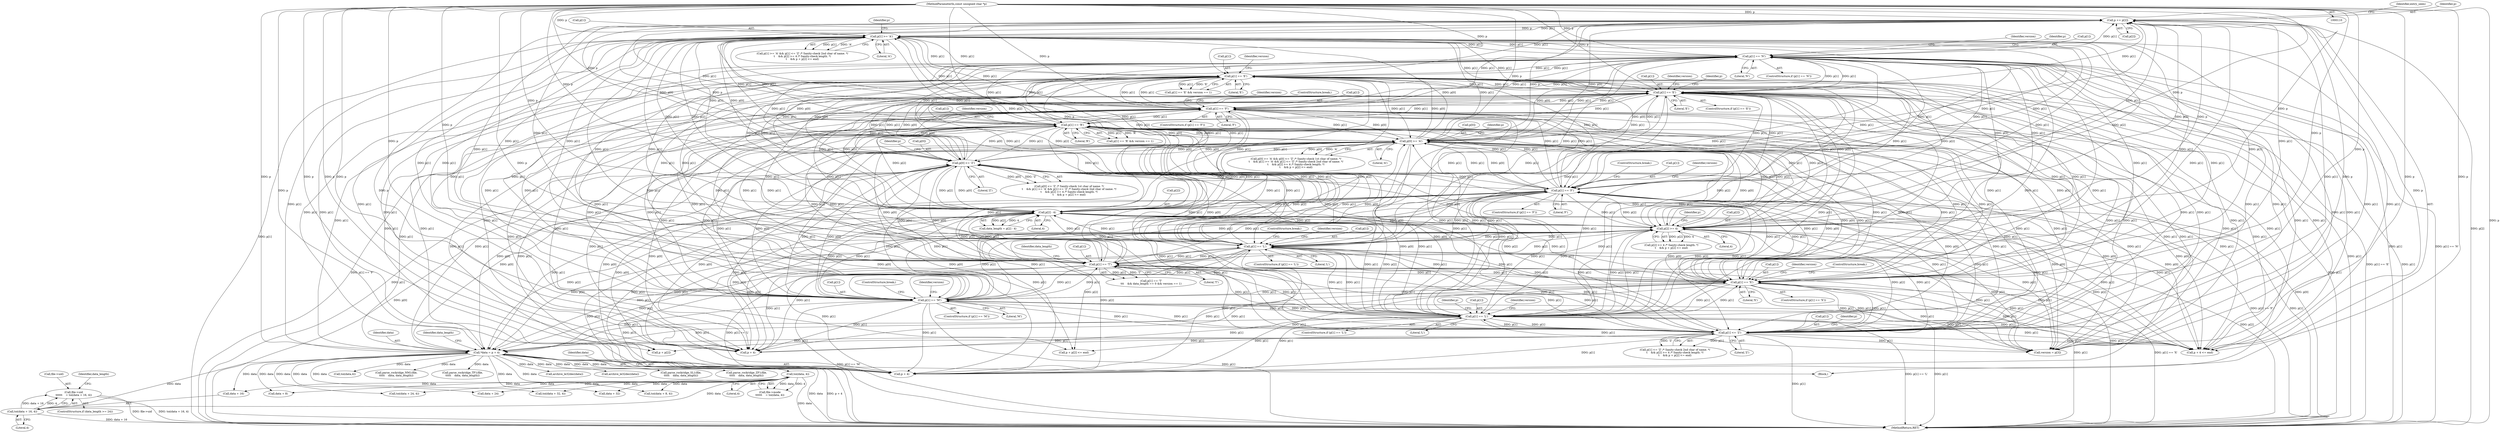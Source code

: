 digraph "0_libarchive_8312eaa576014cd9b965012af51bc1f967b12423@pointer" {
"1000391" [label="(Call,file->uid\n\t\t\t\t\t\t    = toi(data + 16, 4))"];
"1000395" [label="(Call,toi(data + 16, 4))"];
"1000176" [label="(Call,*data = p + 4)"];
"1000309" [label="(Call,p[1] == 'N')"];
"1000435" [label="(Call,p[1] == 'E')"];
"1000150" [label="(Call,p[1] >= 'A')"];
"1000202" [label="(Call,p[1] == 'E')"];
"1000520" [label="(Call,p[1] == 'F')"];
"1000457" [label="(Call,p[1] == 'R')"];
"1000113" [label="(MethodParameterIn,const unsigned char *p)"];
"1000138" [label="(Call,p[0] >= 'A')"];
"1000144" [label="(Call,p[0] <= 'Z')"];
"1000543" [label="(Call,p[1] == 'F')"];
"1000249" [label="(Call,p[1] == 'L')"];
"1000156" [label="(Call,p[1] <= 'Z')"];
"1000469" [label="(Call,p[1] == 'L')"];
"1000286" [label="(Call,p[1] == 'M')"];
"1000352" [label="(Call,p[1] == 'X')"];
"1000492" [label="(Call,p[1] == 'T')"];
"1000162" [label="(Call,p[2] >= 4)"];
"1000184" [label="(Call,p[2] - 4)"];
"1000560" [label="(Call,p += p[2])"];
"1000371" [label="(Call,toi(data, 4))"];
"1000183" [label="(Identifier,data_length)"];
"1000174" [label="(Block,)"];
"1000309" [label="(Call,p[1] == 'N')"];
"1000387" [label="(ControlStructure,if (data_length >= 24))"];
"1000178" [label="(Call,p + 4)"];
"1000146" [label="(Identifier,p)"];
"1000290" [label="(Literal,'M')"];
"1000560" [label="(Call,p += p[2])"];
"1000499" [label="(Identifier,data_length)"];
"1000144" [label="(Call,p[0] <= 'Z')"];
"1000156" [label="(Call,p[1] <= 'Z')"];
"1000436" [label="(Call,p[1])"];
"1000353" [label="(Call,p[1])"];
"1000286" [label="(Call,p[1] == 'M')"];
"1000151" [label="(Call,p[1])"];
"1000287" [label="(Call,p[1])"];
"1000202" [label="(Call,p[1] == 'E')"];
"1000168" [label="(Call,p + p[2])"];
"1000371" [label="(Call,toi(data, 4))"];
"1000161" [label="(Call,p[2] >= 4 /* Sanity-check length. */\n\t    && p + p[2] <= end)"];
"1000583" [label="(MethodReturn,RET)"];
"1000352" [label="(Call,p[1] == 'X')"];
"1000176" [label="(Call,*data = p + 4)"];
"1000139" [label="(Call,p[0])"];
"1000148" [label="(Literal,'Z')"];
"1000258" [label="(Identifier,version)"];
"1000306" [label="(ControlStructure,break;)"];
"1000145" [label="(Call,p[0])"];
"1000367" [label="(Call,file->mode\n\t\t\t\t\t\t    = toi(data, 4))"];
"1000220" [label="(Call,archive_le32dec(data))"];
"1000249" [label="(Call,p[1] == 'L')"];
"1000391" [label="(Call,file->uid\n\t\t\t\t\t\t    = toi(data + 16, 4))"];
"1000566" [label="(Identifier,entry_seen)"];
"1000360" [label="(Identifier,version)"];
"1000434" [label="(Call,p[1] == 'E' && version == 1)"];
"1000158" [label="(Identifier,p)"];
"1000313" [label="(Literal,'N')"];
"1000392" [label="(Call,file->uid)"];
"1000561" [label="(Identifier,p)"];
"1000456" [label="(Call,p[1] == 'R' && version == 1)"];
"1000408" [label="(Call,toi(data + 24, 4))"];
"1000190" [label="(Call,version = p[3])"];
"1000562" [label="(Call,p[2])"];
"1000477" [label="(Identifier,version)"];
"1000491" [label="(Call,p[1] == 'T'\n\t\t\t    && data_length == 0 && version == 1)"];
"1000494" [label="(Identifier,p)"];
"1000143" [label="(Call,p[0] <= 'Z' /* Sanity-check 1st char of name. */\n\t    && p[1] >= 'A' && p[1] <= 'Z' /* Sanity-check 2nd char of name. */\n\t    && p[2] >= 4 /* Sanity-check length. */\n\t    && p + p[2] <= end)"];
"1000285" [label="(ControlStructure,if (p[1] == 'M'))"];
"1000493" [label="(Call,p[1])"];
"1000162" [label="(Call,p[2] >= 4)"];
"1000519" [label="(ControlStructure,if (p[1] == 'F'))"];
"1000557" [label="(ControlStructure,break;)"];
"1000547" [label="(Literal,'F')"];
"1000520" [label="(Call,p[1] == 'F')"];
"1000137" [label="(Call,p[0] >= 'A' && p[0] <= 'Z' /* Sanity-check 1st char of name. */\n\t    && p[1] >= 'A' && p[1] <= 'Z' /* Sanity-check 2nd char of name. */\n\t    && p[2] >= 4 /* Sanity-check length. */\n\t    && p + p[2] <= end)"];
"1000396" [label="(Call,data + 16)"];
"1000206" [label="(Literal,'E')"];
"1000351" [label="(ControlStructure,if (p[1] == 'X'))"];
"1000469" [label="(Call,p[1] == 'L')"];
"1000276" [label="(Call,archive_le32dec(data))"];
"1000166" [label="(Literal,4)"];
"1000470" [label="(Call,p[1])"];
"1000402" [label="(Identifier,data_length)"];
"1000457" [label="(Call,p[1] == 'R')"];
"1000480" [label="(Call,parse_rockridge_SL1(file,\n\t\t\t\t\t    data, data_length))"];
"1000169" [label="(Identifier,p)"];
"1000185" [label="(Call,p[2])"];
"1000431" [label="(ControlStructure,break;)"];
"1000435" [label="(Call,p[1] == 'E')"];
"1000544" [label="(Call,p[1])"];
"1000373" [label="(Literal,4)"];
"1000553" [label="(Call,parse_rockridge_ZF1(file,\n\t\t\t\t\t    data, data_length))"];
"1000458" [label="(Call,p[1])"];
"1000441" [label="(Identifier,version)"];
"1000540" [label="(ControlStructure,break;)"];
"1000177" [label="(Identifier,data)"];
"1000182" [label="(Call,data_length = p[2] - 4)"];
"1000138" [label="(Call,p[0] >= 'A')"];
"1000318" [label="(Identifier,version)"];
"1000149" [label="(Call,p[1] >= 'A' && p[1] <= 'Z' /* Sanity-check 2nd char of name. */\n\t    && p[2] >= 4 /* Sanity-check length. */\n\t    && p + p[2] <= end)"];
"1000155" [label="(Call,p[1] <= 'Z' /* Sanity-check 2nd char of name. */\n\t    && p[2] >= 4 /* Sanity-check length. */\n\t    && p + p[2] <= end)"];
"1000421" [label="(Call,toi(data + 32, 4))"];
"1000253" [label="(Literal,'L')"];
"1000201" [label="(ControlStructure,if (p[1] == 'E'))"];
"1000250" [label="(Call,p[1])"];
"1000133" [label="(Call,p + 4)"];
"1000308" [label="(ControlStructure,if (p[1] == 'N'))"];
"1000328" [label="(Call,toi(data,4))"];
"1000157" [label="(Call,p[1])"];
"1000297" [label="(Call,parse_rockridge_NM1(file,\n\t\t\t\t\t    data, data_length))"];
"1000294" [label="(Identifier,version)"];
"1000439" [label="(Literal,'E')"];
"1000132" [label="(Call,p + 4 <= end)"];
"1000154" [label="(Literal,'A')"];
"1000492" [label="(Call,p[1] == 'T')"];
"1000463" [label="(Identifier,version)"];
"1000163" [label="(Call,p[2])"];
"1000113" [label="(MethodParameterIn,const unsigned char *p)"];
"1000382" [label="(Call,toi(data + 8, 4))"];
"1000551" [label="(Identifier,version)"];
"1000543" [label="(Call,p[1] == 'F')"];
"1000468" [label="(ControlStructure,if (p[1] == 'L'))"];
"1000422" [label="(Call,data + 32)"];
"1000211" [label="(Identifier,version)"];
"1000150" [label="(Call,p[1] >= 'A')"];
"1000354" [label="(Identifier,p)"];
"1000372" [label="(Identifier,data)"];
"1000531" [label="(Call,parse_rockridge_TF1(file,\n\t\t\t\t\t    data, data_length))"];
"1000383" [label="(Call,data + 8)"];
"1000142" [label="(Literal,'A')"];
"1000188" [label="(Literal,4)"];
"1000310" [label="(Call,p[1])"];
"1000251" [label="(Identifier,p)"];
"1000542" [label="(ControlStructure,if (p[1] == 'F'))"];
"1000283" [label="(ControlStructure,break;)"];
"1000496" [label="(Literal,'T')"];
"1000521" [label="(Call,p[1])"];
"1000399" [label="(Literal,4)"];
"1000152" [label="(Identifier,p)"];
"1000524" [label="(Literal,'F')"];
"1000409" [label="(Call,data + 24)"];
"1000164" [label="(Identifier,p)"];
"1000248" [label="(ControlStructure,if (p[1] == 'L'))"];
"1000473" [label="(Literal,'L')"];
"1000461" [label="(Literal,'R')"];
"1000203" [label="(Call,p[1])"];
"1000528" [label="(Identifier,version)"];
"1000160" [label="(Literal,'Z')"];
"1000356" [label="(Literal,'X')"];
"1000167" [label="(Call,p + p[2] <= end)"];
"1000395" [label="(Call,toi(data + 16, 4))"];
"1000184" [label="(Call,p[2] - 4)"];
"1000391" -> "1000387"  [label="AST: "];
"1000391" -> "1000395"  [label="CFG: "];
"1000392" -> "1000391"  [label="AST: "];
"1000395" -> "1000391"  [label="AST: "];
"1000402" -> "1000391"  [label="CFG: "];
"1000391" -> "1000583"  [label="DDG: file->uid"];
"1000391" -> "1000583"  [label="DDG: toi(data + 16, 4)"];
"1000395" -> "1000391"  [label="DDG: data + 16"];
"1000395" -> "1000391"  [label="DDG: 4"];
"1000395" -> "1000399"  [label="CFG: "];
"1000396" -> "1000395"  [label="AST: "];
"1000399" -> "1000395"  [label="AST: "];
"1000395" -> "1000583"  [label="DDG: data + 16"];
"1000176" -> "1000395"  [label="DDG: data"];
"1000371" -> "1000395"  [label="DDG: data"];
"1000176" -> "1000174"  [label="AST: "];
"1000176" -> "1000178"  [label="CFG: "];
"1000177" -> "1000176"  [label="AST: "];
"1000178" -> "1000176"  [label="AST: "];
"1000183" -> "1000176"  [label="CFG: "];
"1000176" -> "1000583"  [label="DDG: p + 4"];
"1000176" -> "1000583"  [label="DDG: data"];
"1000309" -> "1000176"  [label="DDG: p[1]"];
"1000435" -> "1000176"  [label="DDG: p[1]"];
"1000138" -> "1000176"  [label="DDG: p[0]"];
"1000202" -> "1000176"  [label="DDG: p[1]"];
"1000520" -> "1000176"  [label="DDG: p[1]"];
"1000249" -> "1000176"  [label="DDG: p[1]"];
"1000150" -> "1000176"  [label="DDG: p[1]"];
"1000156" -> "1000176"  [label="DDG: p[1]"];
"1000286" -> "1000176"  [label="DDG: p[1]"];
"1000352" -> "1000176"  [label="DDG: p[1]"];
"1000492" -> "1000176"  [label="DDG: p[1]"];
"1000144" -> "1000176"  [label="DDG: p[0]"];
"1000457" -> "1000176"  [label="DDG: p[1]"];
"1000543" -> "1000176"  [label="DDG: p[1]"];
"1000162" -> "1000176"  [label="DDG: p[2]"];
"1000469" -> "1000176"  [label="DDG: p[1]"];
"1000113" -> "1000176"  [label="DDG: p"];
"1000184" -> "1000176"  [label="DDG: p[2]"];
"1000176" -> "1000220"  [label="DDG: data"];
"1000176" -> "1000276"  [label="DDG: data"];
"1000176" -> "1000297"  [label="DDG: data"];
"1000176" -> "1000328"  [label="DDG: data"];
"1000176" -> "1000371"  [label="DDG: data"];
"1000176" -> "1000382"  [label="DDG: data"];
"1000176" -> "1000383"  [label="DDG: data"];
"1000176" -> "1000396"  [label="DDG: data"];
"1000176" -> "1000408"  [label="DDG: data"];
"1000176" -> "1000409"  [label="DDG: data"];
"1000176" -> "1000421"  [label="DDG: data"];
"1000176" -> "1000422"  [label="DDG: data"];
"1000176" -> "1000480"  [label="DDG: data"];
"1000176" -> "1000531"  [label="DDG: data"];
"1000176" -> "1000553"  [label="DDG: data"];
"1000309" -> "1000308"  [label="AST: "];
"1000309" -> "1000313"  [label="CFG: "];
"1000310" -> "1000309"  [label="AST: "];
"1000313" -> "1000309"  [label="AST: "];
"1000318" -> "1000309"  [label="CFG: "];
"1000354" -> "1000309"  [label="CFG: "];
"1000309" -> "1000583"  [label="DDG: p[1]"];
"1000309" -> "1000583"  [label="DDG: p[1] == 'N'"];
"1000309" -> "1000132"  [label="DDG: p[1]"];
"1000309" -> "1000133"  [label="DDG: p[1]"];
"1000309" -> "1000138"  [label="DDG: p[1]"];
"1000309" -> "1000144"  [label="DDG: p[1]"];
"1000309" -> "1000150"  [label="DDG: p[1]"];
"1000309" -> "1000156"  [label="DDG: p[1]"];
"1000309" -> "1000162"  [label="DDG: p[1]"];
"1000309" -> "1000178"  [label="DDG: p[1]"];
"1000309" -> "1000184"  [label="DDG: p[1]"];
"1000309" -> "1000190"  [label="DDG: p[1]"];
"1000309" -> "1000202"  [label="DDG: p[1]"];
"1000309" -> "1000249"  [label="DDG: p[1]"];
"1000309" -> "1000286"  [label="DDG: p[1]"];
"1000435" -> "1000309"  [label="DDG: p[1]"];
"1000150" -> "1000309"  [label="DDG: p[1]"];
"1000202" -> "1000309"  [label="DDG: p[1]"];
"1000520" -> "1000309"  [label="DDG: p[1]"];
"1000457" -> "1000309"  [label="DDG: p[1]"];
"1000543" -> "1000309"  [label="DDG: p[1]"];
"1000249" -> "1000309"  [label="DDG: p[1]"];
"1000469" -> "1000309"  [label="DDG: p[1]"];
"1000156" -> "1000309"  [label="DDG: p[1]"];
"1000286" -> "1000309"  [label="DDG: p[1]"];
"1000352" -> "1000309"  [label="DDG: p[1]"];
"1000492" -> "1000309"  [label="DDG: p[1]"];
"1000113" -> "1000309"  [label="DDG: p"];
"1000138" -> "1000309"  [label="DDG: p[0]"];
"1000144" -> "1000309"  [label="DDG: p[0]"];
"1000162" -> "1000309"  [label="DDG: p[2]"];
"1000184" -> "1000309"  [label="DDG: p[2]"];
"1000309" -> "1000352"  [label="DDG: p[1]"];
"1000309" -> "1000435"  [label="DDG: p[1]"];
"1000309" -> "1000457"  [label="DDG: p[1]"];
"1000309" -> "1000469"  [label="DDG: p[1]"];
"1000309" -> "1000492"  [label="DDG: p[1]"];
"1000309" -> "1000520"  [label="DDG: p[1]"];
"1000309" -> "1000543"  [label="DDG: p[1]"];
"1000309" -> "1000560"  [label="DDG: p[1]"];
"1000435" -> "1000434"  [label="AST: "];
"1000435" -> "1000439"  [label="CFG: "];
"1000436" -> "1000435"  [label="AST: "];
"1000439" -> "1000435"  [label="AST: "];
"1000441" -> "1000435"  [label="CFG: "];
"1000434" -> "1000435"  [label="CFG: "];
"1000435" -> "1000583"  [label="DDG: p[1]"];
"1000435" -> "1000132"  [label="DDG: p[1]"];
"1000435" -> "1000133"  [label="DDG: p[1]"];
"1000435" -> "1000138"  [label="DDG: p[1]"];
"1000435" -> "1000144"  [label="DDG: p[1]"];
"1000435" -> "1000150"  [label="DDG: p[1]"];
"1000435" -> "1000156"  [label="DDG: p[1]"];
"1000435" -> "1000162"  [label="DDG: p[1]"];
"1000435" -> "1000178"  [label="DDG: p[1]"];
"1000435" -> "1000184"  [label="DDG: p[1]"];
"1000435" -> "1000190"  [label="DDG: p[1]"];
"1000435" -> "1000202"  [label="DDG: p[1]"];
"1000435" -> "1000249"  [label="DDG: p[1]"];
"1000435" -> "1000286"  [label="DDG: p[1]"];
"1000435" -> "1000352"  [label="DDG: p[1]"];
"1000435" -> "1000434"  [label="DDG: p[1]"];
"1000435" -> "1000434"  [label="DDG: 'E'"];
"1000150" -> "1000435"  [label="DDG: p[1]"];
"1000202" -> "1000435"  [label="DDG: p[1]"];
"1000520" -> "1000435"  [label="DDG: p[1]"];
"1000457" -> "1000435"  [label="DDG: p[1]"];
"1000543" -> "1000435"  [label="DDG: p[1]"];
"1000249" -> "1000435"  [label="DDG: p[1]"];
"1000469" -> "1000435"  [label="DDG: p[1]"];
"1000156" -> "1000435"  [label="DDG: p[1]"];
"1000286" -> "1000435"  [label="DDG: p[1]"];
"1000352" -> "1000435"  [label="DDG: p[1]"];
"1000492" -> "1000435"  [label="DDG: p[1]"];
"1000113" -> "1000435"  [label="DDG: p"];
"1000138" -> "1000435"  [label="DDG: p[0]"];
"1000144" -> "1000435"  [label="DDG: p[0]"];
"1000162" -> "1000435"  [label="DDG: p[2]"];
"1000184" -> "1000435"  [label="DDG: p[2]"];
"1000435" -> "1000457"  [label="DDG: p[1]"];
"1000435" -> "1000469"  [label="DDG: p[1]"];
"1000435" -> "1000492"  [label="DDG: p[1]"];
"1000435" -> "1000520"  [label="DDG: p[1]"];
"1000435" -> "1000543"  [label="DDG: p[1]"];
"1000435" -> "1000560"  [label="DDG: p[1]"];
"1000150" -> "1000149"  [label="AST: "];
"1000150" -> "1000154"  [label="CFG: "];
"1000151" -> "1000150"  [label="AST: "];
"1000154" -> "1000150"  [label="AST: "];
"1000158" -> "1000150"  [label="CFG: "];
"1000149" -> "1000150"  [label="CFG: "];
"1000150" -> "1000583"  [label="DDG: p[1]"];
"1000150" -> "1000132"  [label="DDG: p[1]"];
"1000150" -> "1000133"  [label="DDG: p[1]"];
"1000150" -> "1000138"  [label="DDG: p[1]"];
"1000150" -> "1000144"  [label="DDG: p[1]"];
"1000150" -> "1000149"  [label="DDG: p[1]"];
"1000150" -> "1000149"  [label="DDG: 'A'"];
"1000202" -> "1000150"  [label="DDG: p[1]"];
"1000520" -> "1000150"  [label="DDG: p[1]"];
"1000457" -> "1000150"  [label="DDG: p[1]"];
"1000543" -> "1000150"  [label="DDG: p[1]"];
"1000249" -> "1000150"  [label="DDG: p[1]"];
"1000469" -> "1000150"  [label="DDG: p[1]"];
"1000156" -> "1000150"  [label="DDG: p[1]"];
"1000286" -> "1000150"  [label="DDG: p[1]"];
"1000352" -> "1000150"  [label="DDG: p[1]"];
"1000492" -> "1000150"  [label="DDG: p[1]"];
"1000113" -> "1000150"  [label="DDG: p"];
"1000138" -> "1000150"  [label="DDG: p[0]"];
"1000560" -> "1000150"  [label="DDG: p"];
"1000144" -> "1000150"  [label="DDG: p[0]"];
"1000162" -> "1000150"  [label="DDG: p[2]"];
"1000184" -> "1000150"  [label="DDG: p[2]"];
"1000150" -> "1000156"  [label="DDG: p[1]"];
"1000150" -> "1000162"  [label="DDG: p[1]"];
"1000150" -> "1000178"  [label="DDG: p[1]"];
"1000150" -> "1000184"  [label="DDG: p[1]"];
"1000150" -> "1000190"  [label="DDG: p[1]"];
"1000150" -> "1000202"  [label="DDG: p[1]"];
"1000150" -> "1000249"  [label="DDG: p[1]"];
"1000150" -> "1000286"  [label="DDG: p[1]"];
"1000150" -> "1000352"  [label="DDG: p[1]"];
"1000150" -> "1000457"  [label="DDG: p[1]"];
"1000150" -> "1000469"  [label="DDG: p[1]"];
"1000150" -> "1000492"  [label="DDG: p[1]"];
"1000150" -> "1000520"  [label="DDG: p[1]"];
"1000150" -> "1000543"  [label="DDG: p[1]"];
"1000150" -> "1000560"  [label="DDG: p[1]"];
"1000202" -> "1000201"  [label="AST: "];
"1000202" -> "1000206"  [label="CFG: "];
"1000203" -> "1000202"  [label="AST: "];
"1000206" -> "1000202"  [label="AST: "];
"1000211" -> "1000202"  [label="CFG: "];
"1000251" -> "1000202"  [label="CFG: "];
"1000202" -> "1000583"  [label="DDG: p[1]"];
"1000202" -> "1000583"  [label="DDG: p[1] == 'E'"];
"1000202" -> "1000132"  [label="DDG: p[1]"];
"1000202" -> "1000133"  [label="DDG: p[1]"];
"1000202" -> "1000138"  [label="DDG: p[1]"];
"1000202" -> "1000144"  [label="DDG: p[1]"];
"1000202" -> "1000156"  [label="DDG: p[1]"];
"1000202" -> "1000162"  [label="DDG: p[1]"];
"1000202" -> "1000178"  [label="DDG: p[1]"];
"1000202" -> "1000184"  [label="DDG: p[1]"];
"1000202" -> "1000190"  [label="DDG: p[1]"];
"1000520" -> "1000202"  [label="DDG: p[1]"];
"1000457" -> "1000202"  [label="DDG: p[1]"];
"1000543" -> "1000202"  [label="DDG: p[1]"];
"1000249" -> "1000202"  [label="DDG: p[1]"];
"1000469" -> "1000202"  [label="DDG: p[1]"];
"1000156" -> "1000202"  [label="DDG: p[1]"];
"1000286" -> "1000202"  [label="DDG: p[1]"];
"1000352" -> "1000202"  [label="DDG: p[1]"];
"1000492" -> "1000202"  [label="DDG: p[1]"];
"1000113" -> "1000202"  [label="DDG: p"];
"1000138" -> "1000202"  [label="DDG: p[0]"];
"1000144" -> "1000202"  [label="DDG: p[0]"];
"1000162" -> "1000202"  [label="DDG: p[2]"];
"1000184" -> "1000202"  [label="DDG: p[2]"];
"1000202" -> "1000249"  [label="DDG: p[1]"];
"1000202" -> "1000286"  [label="DDG: p[1]"];
"1000202" -> "1000352"  [label="DDG: p[1]"];
"1000202" -> "1000457"  [label="DDG: p[1]"];
"1000202" -> "1000469"  [label="DDG: p[1]"];
"1000202" -> "1000492"  [label="DDG: p[1]"];
"1000202" -> "1000520"  [label="DDG: p[1]"];
"1000202" -> "1000543"  [label="DDG: p[1]"];
"1000202" -> "1000560"  [label="DDG: p[1]"];
"1000520" -> "1000519"  [label="AST: "];
"1000520" -> "1000524"  [label="CFG: "];
"1000521" -> "1000520"  [label="AST: "];
"1000524" -> "1000520"  [label="AST: "];
"1000528" -> "1000520"  [label="CFG: "];
"1000540" -> "1000520"  [label="CFG: "];
"1000520" -> "1000583"  [label="DDG: p[1] == 'F'"];
"1000520" -> "1000583"  [label="DDG: p[1]"];
"1000520" -> "1000132"  [label="DDG: p[1]"];
"1000520" -> "1000133"  [label="DDG: p[1]"];
"1000520" -> "1000138"  [label="DDG: p[1]"];
"1000520" -> "1000144"  [label="DDG: p[1]"];
"1000520" -> "1000156"  [label="DDG: p[1]"];
"1000520" -> "1000162"  [label="DDG: p[1]"];
"1000520" -> "1000178"  [label="DDG: p[1]"];
"1000520" -> "1000184"  [label="DDG: p[1]"];
"1000520" -> "1000190"  [label="DDG: p[1]"];
"1000520" -> "1000249"  [label="DDG: p[1]"];
"1000520" -> "1000286"  [label="DDG: p[1]"];
"1000520" -> "1000352"  [label="DDG: p[1]"];
"1000520" -> "1000457"  [label="DDG: p[1]"];
"1000520" -> "1000469"  [label="DDG: p[1]"];
"1000520" -> "1000492"  [label="DDG: p[1]"];
"1000457" -> "1000520"  [label="DDG: p[1]"];
"1000543" -> "1000520"  [label="DDG: p[1]"];
"1000249" -> "1000520"  [label="DDG: p[1]"];
"1000469" -> "1000520"  [label="DDG: p[1]"];
"1000156" -> "1000520"  [label="DDG: p[1]"];
"1000286" -> "1000520"  [label="DDG: p[1]"];
"1000352" -> "1000520"  [label="DDG: p[1]"];
"1000492" -> "1000520"  [label="DDG: p[1]"];
"1000113" -> "1000520"  [label="DDG: p"];
"1000138" -> "1000520"  [label="DDG: p[0]"];
"1000144" -> "1000520"  [label="DDG: p[0]"];
"1000162" -> "1000520"  [label="DDG: p[2]"];
"1000184" -> "1000520"  [label="DDG: p[2]"];
"1000520" -> "1000543"  [label="DDG: p[1]"];
"1000520" -> "1000560"  [label="DDG: p[1]"];
"1000457" -> "1000456"  [label="AST: "];
"1000457" -> "1000461"  [label="CFG: "];
"1000458" -> "1000457"  [label="AST: "];
"1000461" -> "1000457"  [label="AST: "];
"1000463" -> "1000457"  [label="CFG: "];
"1000456" -> "1000457"  [label="CFG: "];
"1000457" -> "1000583"  [label="DDG: p[1]"];
"1000457" -> "1000132"  [label="DDG: p[1]"];
"1000457" -> "1000133"  [label="DDG: p[1]"];
"1000457" -> "1000138"  [label="DDG: p[1]"];
"1000457" -> "1000144"  [label="DDG: p[1]"];
"1000457" -> "1000156"  [label="DDG: p[1]"];
"1000457" -> "1000162"  [label="DDG: p[1]"];
"1000457" -> "1000178"  [label="DDG: p[1]"];
"1000457" -> "1000184"  [label="DDG: p[1]"];
"1000457" -> "1000190"  [label="DDG: p[1]"];
"1000457" -> "1000249"  [label="DDG: p[1]"];
"1000457" -> "1000286"  [label="DDG: p[1]"];
"1000457" -> "1000352"  [label="DDG: p[1]"];
"1000457" -> "1000456"  [label="DDG: p[1]"];
"1000457" -> "1000456"  [label="DDG: 'R'"];
"1000113" -> "1000457"  [label="DDG: p"];
"1000138" -> "1000457"  [label="DDG: p[0]"];
"1000249" -> "1000457"  [label="DDG: p[1]"];
"1000156" -> "1000457"  [label="DDG: p[1]"];
"1000286" -> "1000457"  [label="DDG: p[1]"];
"1000352" -> "1000457"  [label="DDG: p[1]"];
"1000492" -> "1000457"  [label="DDG: p[1]"];
"1000144" -> "1000457"  [label="DDG: p[0]"];
"1000543" -> "1000457"  [label="DDG: p[1]"];
"1000162" -> "1000457"  [label="DDG: p[2]"];
"1000469" -> "1000457"  [label="DDG: p[1]"];
"1000184" -> "1000457"  [label="DDG: p[2]"];
"1000457" -> "1000469"  [label="DDG: p[1]"];
"1000457" -> "1000492"  [label="DDG: p[1]"];
"1000457" -> "1000543"  [label="DDG: p[1]"];
"1000457" -> "1000560"  [label="DDG: p[1]"];
"1000113" -> "1000110"  [label="AST: "];
"1000113" -> "1000583"  [label="DDG: p"];
"1000113" -> "1000132"  [label="DDG: p"];
"1000113" -> "1000133"  [label="DDG: p"];
"1000113" -> "1000138"  [label="DDG: p"];
"1000113" -> "1000144"  [label="DDG: p"];
"1000113" -> "1000156"  [label="DDG: p"];
"1000113" -> "1000162"  [label="DDG: p"];
"1000113" -> "1000167"  [label="DDG: p"];
"1000113" -> "1000168"  [label="DDG: p"];
"1000113" -> "1000178"  [label="DDG: p"];
"1000113" -> "1000184"  [label="DDG: p"];
"1000113" -> "1000190"  [label="DDG: p"];
"1000113" -> "1000249"  [label="DDG: p"];
"1000113" -> "1000286"  [label="DDG: p"];
"1000113" -> "1000352"  [label="DDG: p"];
"1000113" -> "1000469"  [label="DDG: p"];
"1000113" -> "1000492"  [label="DDG: p"];
"1000113" -> "1000543"  [label="DDG: p"];
"1000113" -> "1000560"  [label="DDG: p"];
"1000138" -> "1000137"  [label="AST: "];
"1000138" -> "1000142"  [label="CFG: "];
"1000139" -> "1000138"  [label="AST: "];
"1000142" -> "1000138"  [label="AST: "];
"1000146" -> "1000138"  [label="CFG: "];
"1000137" -> "1000138"  [label="CFG: "];
"1000138" -> "1000583"  [label="DDG: p[0]"];
"1000138" -> "1000132"  [label="DDG: p[0]"];
"1000138" -> "1000133"  [label="DDG: p[0]"];
"1000138" -> "1000137"  [label="DDG: p[0]"];
"1000138" -> "1000137"  [label="DDG: 'A'"];
"1000144" -> "1000138"  [label="DDG: p[0]"];
"1000543" -> "1000138"  [label="DDG: p[1]"];
"1000249" -> "1000138"  [label="DDG: p[1]"];
"1000469" -> "1000138"  [label="DDG: p[1]"];
"1000560" -> "1000138"  [label="DDG: p"];
"1000156" -> "1000138"  [label="DDG: p[1]"];
"1000286" -> "1000138"  [label="DDG: p[1]"];
"1000352" -> "1000138"  [label="DDG: p[1]"];
"1000492" -> "1000138"  [label="DDG: p[1]"];
"1000162" -> "1000138"  [label="DDG: p[2]"];
"1000184" -> "1000138"  [label="DDG: p[2]"];
"1000138" -> "1000144"  [label="DDG: p[0]"];
"1000138" -> "1000156"  [label="DDG: p[0]"];
"1000138" -> "1000162"  [label="DDG: p[0]"];
"1000138" -> "1000178"  [label="DDG: p[0]"];
"1000138" -> "1000184"  [label="DDG: p[0]"];
"1000138" -> "1000190"  [label="DDG: p[0]"];
"1000138" -> "1000249"  [label="DDG: p[0]"];
"1000138" -> "1000286"  [label="DDG: p[0]"];
"1000138" -> "1000352"  [label="DDG: p[0]"];
"1000138" -> "1000469"  [label="DDG: p[0]"];
"1000138" -> "1000492"  [label="DDG: p[0]"];
"1000138" -> "1000543"  [label="DDG: p[0]"];
"1000138" -> "1000560"  [label="DDG: p[0]"];
"1000144" -> "1000143"  [label="AST: "];
"1000144" -> "1000148"  [label="CFG: "];
"1000145" -> "1000144"  [label="AST: "];
"1000148" -> "1000144"  [label="AST: "];
"1000152" -> "1000144"  [label="CFG: "];
"1000143" -> "1000144"  [label="CFG: "];
"1000144" -> "1000583"  [label="DDG: p[0]"];
"1000144" -> "1000132"  [label="DDG: p[0]"];
"1000144" -> "1000133"  [label="DDG: p[0]"];
"1000144" -> "1000143"  [label="DDG: p[0]"];
"1000144" -> "1000143"  [label="DDG: 'Z'"];
"1000543" -> "1000144"  [label="DDG: p[1]"];
"1000249" -> "1000144"  [label="DDG: p[1]"];
"1000469" -> "1000144"  [label="DDG: p[1]"];
"1000560" -> "1000144"  [label="DDG: p"];
"1000156" -> "1000144"  [label="DDG: p[1]"];
"1000286" -> "1000144"  [label="DDG: p[1]"];
"1000352" -> "1000144"  [label="DDG: p[1]"];
"1000492" -> "1000144"  [label="DDG: p[1]"];
"1000162" -> "1000144"  [label="DDG: p[2]"];
"1000184" -> "1000144"  [label="DDG: p[2]"];
"1000144" -> "1000156"  [label="DDG: p[0]"];
"1000144" -> "1000162"  [label="DDG: p[0]"];
"1000144" -> "1000167"  [label="DDG: p[0]"];
"1000144" -> "1000168"  [label="DDG: p[0]"];
"1000144" -> "1000178"  [label="DDG: p[0]"];
"1000144" -> "1000184"  [label="DDG: p[0]"];
"1000144" -> "1000190"  [label="DDG: p[0]"];
"1000144" -> "1000249"  [label="DDG: p[0]"];
"1000144" -> "1000286"  [label="DDG: p[0]"];
"1000144" -> "1000352"  [label="DDG: p[0]"];
"1000144" -> "1000469"  [label="DDG: p[0]"];
"1000144" -> "1000492"  [label="DDG: p[0]"];
"1000144" -> "1000543"  [label="DDG: p[0]"];
"1000144" -> "1000560"  [label="DDG: p[0]"];
"1000543" -> "1000542"  [label="AST: "];
"1000543" -> "1000547"  [label="CFG: "];
"1000544" -> "1000543"  [label="AST: "];
"1000547" -> "1000543"  [label="AST: "];
"1000551" -> "1000543"  [label="CFG: "];
"1000557" -> "1000543"  [label="CFG: "];
"1000543" -> "1000583"  [label="DDG: p[1] == 'F'"];
"1000543" -> "1000583"  [label="DDG: p[1]"];
"1000543" -> "1000132"  [label="DDG: p[1]"];
"1000543" -> "1000133"  [label="DDG: p[1]"];
"1000543" -> "1000156"  [label="DDG: p[1]"];
"1000543" -> "1000162"  [label="DDG: p[1]"];
"1000543" -> "1000178"  [label="DDG: p[1]"];
"1000543" -> "1000184"  [label="DDG: p[1]"];
"1000543" -> "1000190"  [label="DDG: p[1]"];
"1000543" -> "1000249"  [label="DDG: p[1]"];
"1000543" -> "1000286"  [label="DDG: p[1]"];
"1000543" -> "1000352"  [label="DDG: p[1]"];
"1000543" -> "1000469"  [label="DDG: p[1]"];
"1000543" -> "1000492"  [label="DDG: p[1]"];
"1000249" -> "1000543"  [label="DDG: p[1]"];
"1000469" -> "1000543"  [label="DDG: p[1]"];
"1000156" -> "1000543"  [label="DDG: p[1]"];
"1000286" -> "1000543"  [label="DDG: p[1]"];
"1000352" -> "1000543"  [label="DDG: p[1]"];
"1000492" -> "1000543"  [label="DDG: p[1]"];
"1000162" -> "1000543"  [label="DDG: p[2]"];
"1000184" -> "1000543"  [label="DDG: p[2]"];
"1000543" -> "1000560"  [label="DDG: p[1]"];
"1000249" -> "1000248"  [label="AST: "];
"1000249" -> "1000253"  [label="CFG: "];
"1000250" -> "1000249"  [label="AST: "];
"1000253" -> "1000249"  [label="AST: "];
"1000258" -> "1000249"  [label="CFG: "];
"1000283" -> "1000249"  [label="CFG: "];
"1000249" -> "1000583"  [label="DDG: p[1]"];
"1000249" -> "1000583"  [label="DDG: p[1] == 'L'"];
"1000249" -> "1000132"  [label="DDG: p[1]"];
"1000249" -> "1000133"  [label="DDG: p[1]"];
"1000249" -> "1000156"  [label="DDG: p[1]"];
"1000249" -> "1000162"  [label="DDG: p[1]"];
"1000249" -> "1000178"  [label="DDG: p[1]"];
"1000249" -> "1000184"  [label="DDG: p[1]"];
"1000249" -> "1000190"  [label="DDG: p[1]"];
"1000156" -> "1000249"  [label="DDG: p[1]"];
"1000286" -> "1000249"  [label="DDG: p[1]"];
"1000352" -> "1000249"  [label="DDG: p[1]"];
"1000492" -> "1000249"  [label="DDG: p[1]"];
"1000162" -> "1000249"  [label="DDG: p[2]"];
"1000469" -> "1000249"  [label="DDG: p[1]"];
"1000184" -> "1000249"  [label="DDG: p[2]"];
"1000249" -> "1000286"  [label="DDG: p[1]"];
"1000249" -> "1000352"  [label="DDG: p[1]"];
"1000249" -> "1000469"  [label="DDG: p[1]"];
"1000249" -> "1000492"  [label="DDG: p[1]"];
"1000249" -> "1000560"  [label="DDG: p[1]"];
"1000156" -> "1000155"  [label="AST: "];
"1000156" -> "1000160"  [label="CFG: "];
"1000157" -> "1000156"  [label="AST: "];
"1000160" -> "1000156"  [label="AST: "];
"1000164" -> "1000156"  [label="CFG: "];
"1000155" -> "1000156"  [label="CFG: "];
"1000156" -> "1000583"  [label="DDG: p[1]"];
"1000156" -> "1000132"  [label="DDG: p[1]"];
"1000156" -> "1000133"  [label="DDG: p[1]"];
"1000156" -> "1000155"  [label="DDG: p[1]"];
"1000156" -> "1000155"  [label="DDG: 'Z'"];
"1000469" -> "1000156"  [label="DDG: p[1]"];
"1000560" -> "1000156"  [label="DDG: p"];
"1000286" -> "1000156"  [label="DDG: p[1]"];
"1000352" -> "1000156"  [label="DDG: p[1]"];
"1000492" -> "1000156"  [label="DDG: p[1]"];
"1000162" -> "1000156"  [label="DDG: p[2]"];
"1000184" -> "1000156"  [label="DDG: p[2]"];
"1000156" -> "1000162"  [label="DDG: p[1]"];
"1000156" -> "1000167"  [label="DDG: p[1]"];
"1000156" -> "1000168"  [label="DDG: p[1]"];
"1000156" -> "1000178"  [label="DDG: p[1]"];
"1000156" -> "1000184"  [label="DDG: p[1]"];
"1000156" -> "1000190"  [label="DDG: p[1]"];
"1000156" -> "1000286"  [label="DDG: p[1]"];
"1000156" -> "1000352"  [label="DDG: p[1]"];
"1000156" -> "1000469"  [label="DDG: p[1]"];
"1000156" -> "1000492"  [label="DDG: p[1]"];
"1000156" -> "1000560"  [label="DDG: p[1]"];
"1000469" -> "1000468"  [label="AST: "];
"1000469" -> "1000473"  [label="CFG: "];
"1000470" -> "1000469"  [label="AST: "];
"1000473" -> "1000469"  [label="AST: "];
"1000477" -> "1000469"  [label="CFG: "];
"1000494" -> "1000469"  [label="CFG: "];
"1000469" -> "1000583"  [label="DDG: p[1] == 'L'"];
"1000469" -> "1000583"  [label="DDG: p[1]"];
"1000469" -> "1000132"  [label="DDG: p[1]"];
"1000469" -> "1000133"  [label="DDG: p[1]"];
"1000469" -> "1000162"  [label="DDG: p[1]"];
"1000469" -> "1000178"  [label="DDG: p[1]"];
"1000469" -> "1000184"  [label="DDG: p[1]"];
"1000469" -> "1000190"  [label="DDG: p[1]"];
"1000469" -> "1000286"  [label="DDG: p[1]"];
"1000469" -> "1000352"  [label="DDG: p[1]"];
"1000286" -> "1000469"  [label="DDG: p[1]"];
"1000352" -> "1000469"  [label="DDG: p[1]"];
"1000492" -> "1000469"  [label="DDG: p[1]"];
"1000162" -> "1000469"  [label="DDG: p[2]"];
"1000184" -> "1000469"  [label="DDG: p[2]"];
"1000469" -> "1000492"  [label="DDG: p[1]"];
"1000469" -> "1000560"  [label="DDG: p[1]"];
"1000286" -> "1000285"  [label="AST: "];
"1000286" -> "1000290"  [label="CFG: "];
"1000287" -> "1000286"  [label="AST: "];
"1000290" -> "1000286"  [label="AST: "];
"1000294" -> "1000286"  [label="CFG: "];
"1000306" -> "1000286"  [label="CFG: "];
"1000286" -> "1000583"  [label="DDG: p[1] == 'M'"];
"1000286" -> "1000583"  [label="DDG: p[1]"];
"1000286" -> "1000132"  [label="DDG: p[1]"];
"1000286" -> "1000133"  [label="DDG: p[1]"];
"1000286" -> "1000162"  [label="DDG: p[1]"];
"1000286" -> "1000178"  [label="DDG: p[1]"];
"1000286" -> "1000184"  [label="DDG: p[1]"];
"1000286" -> "1000190"  [label="DDG: p[1]"];
"1000352" -> "1000286"  [label="DDG: p[1]"];
"1000492" -> "1000286"  [label="DDG: p[1]"];
"1000162" -> "1000286"  [label="DDG: p[2]"];
"1000184" -> "1000286"  [label="DDG: p[2]"];
"1000286" -> "1000352"  [label="DDG: p[1]"];
"1000286" -> "1000492"  [label="DDG: p[1]"];
"1000286" -> "1000560"  [label="DDG: p[1]"];
"1000352" -> "1000351"  [label="AST: "];
"1000352" -> "1000356"  [label="CFG: "];
"1000353" -> "1000352"  [label="AST: "];
"1000356" -> "1000352"  [label="AST: "];
"1000360" -> "1000352"  [label="CFG: "];
"1000431" -> "1000352"  [label="CFG: "];
"1000352" -> "1000583"  [label="DDG: p[1]"];
"1000352" -> "1000583"  [label="DDG: p[1] == 'X'"];
"1000352" -> "1000132"  [label="DDG: p[1]"];
"1000352" -> "1000133"  [label="DDG: p[1]"];
"1000352" -> "1000162"  [label="DDG: p[1]"];
"1000352" -> "1000178"  [label="DDG: p[1]"];
"1000352" -> "1000184"  [label="DDG: p[1]"];
"1000352" -> "1000190"  [label="DDG: p[1]"];
"1000492" -> "1000352"  [label="DDG: p[1]"];
"1000162" -> "1000352"  [label="DDG: p[2]"];
"1000184" -> "1000352"  [label="DDG: p[2]"];
"1000352" -> "1000492"  [label="DDG: p[1]"];
"1000352" -> "1000560"  [label="DDG: p[1]"];
"1000492" -> "1000491"  [label="AST: "];
"1000492" -> "1000496"  [label="CFG: "];
"1000493" -> "1000492"  [label="AST: "];
"1000496" -> "1000492"  [label="AST: "];
"1000499" -> "1000492"  [label="CFG: "];
"1000491" -> "1000492"  [label="CFG: "];
"1000492" -> "1000583"  [label="DDG: p[1]"];
"1000492" -> "1000132"  [label="DDG: p[1]"];
"1000492" -> "1000133"  [label="DDG: p[1]"];
"1000492" -> "1000162"  [label="DDG: p[1]"];
"1000492" -> "1000178"  [label="DDG: p[1]"];
"1000492" -> "1000184"  [label="DDG: p[1]"];
"1000492" -> "1000190"  [label="DDG: p[1]"];
"1000492" -> "1000491"  [label="DDG: p[1]"];
"1000492" -> "1000491"  [label="DDG: 'T'"];
"1000162" -> "1000492"  [label="DDG: p[2]"];
"1000184" -> "1000492"  [label="DDG: p[2]"];
"1000492" -> "1000560"  [label="DDG: p[1]"];
"1000162" -> "1000161"  [label="AST: "];
"1000162" -> "1000166"  [label="CFG: "];
"1000163" -> "1000162"  [label="AST: "];
"1000166" -> "1000162"  [label="AST: "];
"1000169" -> "1000162"  [label="CFG: "];
"1000161" -> "1000162"  [label="CFG: "];
"1000162" -> "1000583"  [label="DDG: p[2]"];
"1000162" -> "1000132"  [label="DDG: p[2]"];
"1000162" -> "1000133"  [label="DDG: p[2]"];
"1000162" -> "1000161"  [label="DDG: p[2]"];
"1000162" -> "1000161"  [label="DDG: 4"];
"1000184" -> "1000162"  [label="DDG: p[2]"];
"1000560" -> "1000162"  [label="DDG: p"];
"1000162" -> "1000167"  [label="DDG: p[2]"];
"1000162" -> "1000168"  [label="DDG: p[2]"];
"1000162" -> "1000178"  [label="DDG: p[2]"];
"1000162" -> "1000184"  [label="DDG: p[2]"];
"1000162" -> "1000190"  [label="DDG: p[2]"];
"1000162" -> "1000560"  [label="DDG: p[2]"];
"1000184" -> "1000182"  [label="AST: "];
"1000184" -> "1000188"  [label="CFG: "];
"1000185" -> "1000184"  [label="AST: "];
"1000188" -> "1000184"  [label="AST: "];
"1000182" -> "1000184"  [label="CFG: "];
"1000184" -> "1000583"  [label="DDG: p[2]"];
"1000184" -> "1000132"  [label="DDG: p[2]"];
"1000184" -> "1000133"  [label="DDG: p[2]"];
"1000184" -> "1000178"  [label="DDG: p[2]"];
"1000184" -> "1000182"  [label="DDG: p[2]"];
"1000184" -> "1000182"  [label="DDG: 4"];
"1000184" -> "1000190"  [label="DDG: p[2]"];
"1000184" -> "1000560"  [label="DDG: p[2]"];
"1000560" -> "1000174"  [label="AST: "];
"1000560" -> "1000562"  [label="CFG: "];
"1000561" -> "1000560"  [label="AST: "];
"1000562" -> "1000560"  [label="AST: "];
"1000566" -> "1000560"  [label="CFG: "];
"1000560" -> "1000583"  [label="DDG: p[2]"];
"1000560" -> "1000132"  [label="DDG: p"];
"1000560" -> "1000133"  [label="DDG: p"];
"1000371" -> "1000367"  [label="AST: "];
"1000371" -> "1000373"  [label="CFG: "];
"1000372" -> "1000371"  [label="AST: "];
"1000373" -> "1000371"  [label="AST: "];
"1000367" -> "1000371"  [label="CFG: "];
"1000371" -> "1000583"  [label="DDG: data"];
"1000371" -> "1000367"  [label="DDG: data"];
"1000371" -> "1000367"  [label="DDG: 4"];
"1000371" -> "1000382"  [label="DDG: data"];
"1000371" -> "1000383"  [label="DDG: data"];
"1000371" -> "1000396"  [label="DDG: data"];
"1000371" -> "1000408"  [label="DDG: data"];
"1000371" -> "1000409"  [label="DDG: data"];
"1000371" -> "1000421"  [label="DDG: data"];
"1000371" -> "1000422"  [label="DDG: data"];
}

